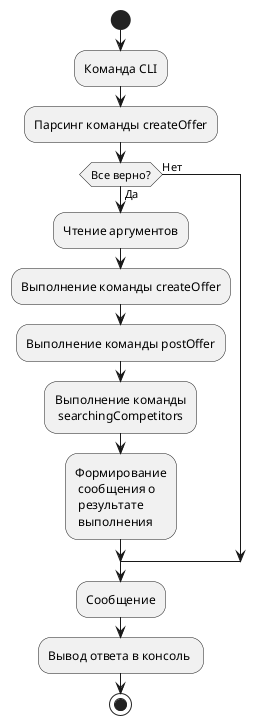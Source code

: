 @startuml


start

:Команда CLI;

:Парсинг команды createOffer;

skinparam ConditionEndStyle hline

if (Все верно?) then (Да)
    :Чтение аргументов;

    :Выполнение команды createOffer;

    :Выполнение команды postOffer;

    :Выполнение команды
     searchingCompetitors;

    :Формирование
     сообщения о
     результате
     выполнения;
else (Нет)

endif

:Сообщение;

:Вывод ответа в консоль ;





stop


@enduml
